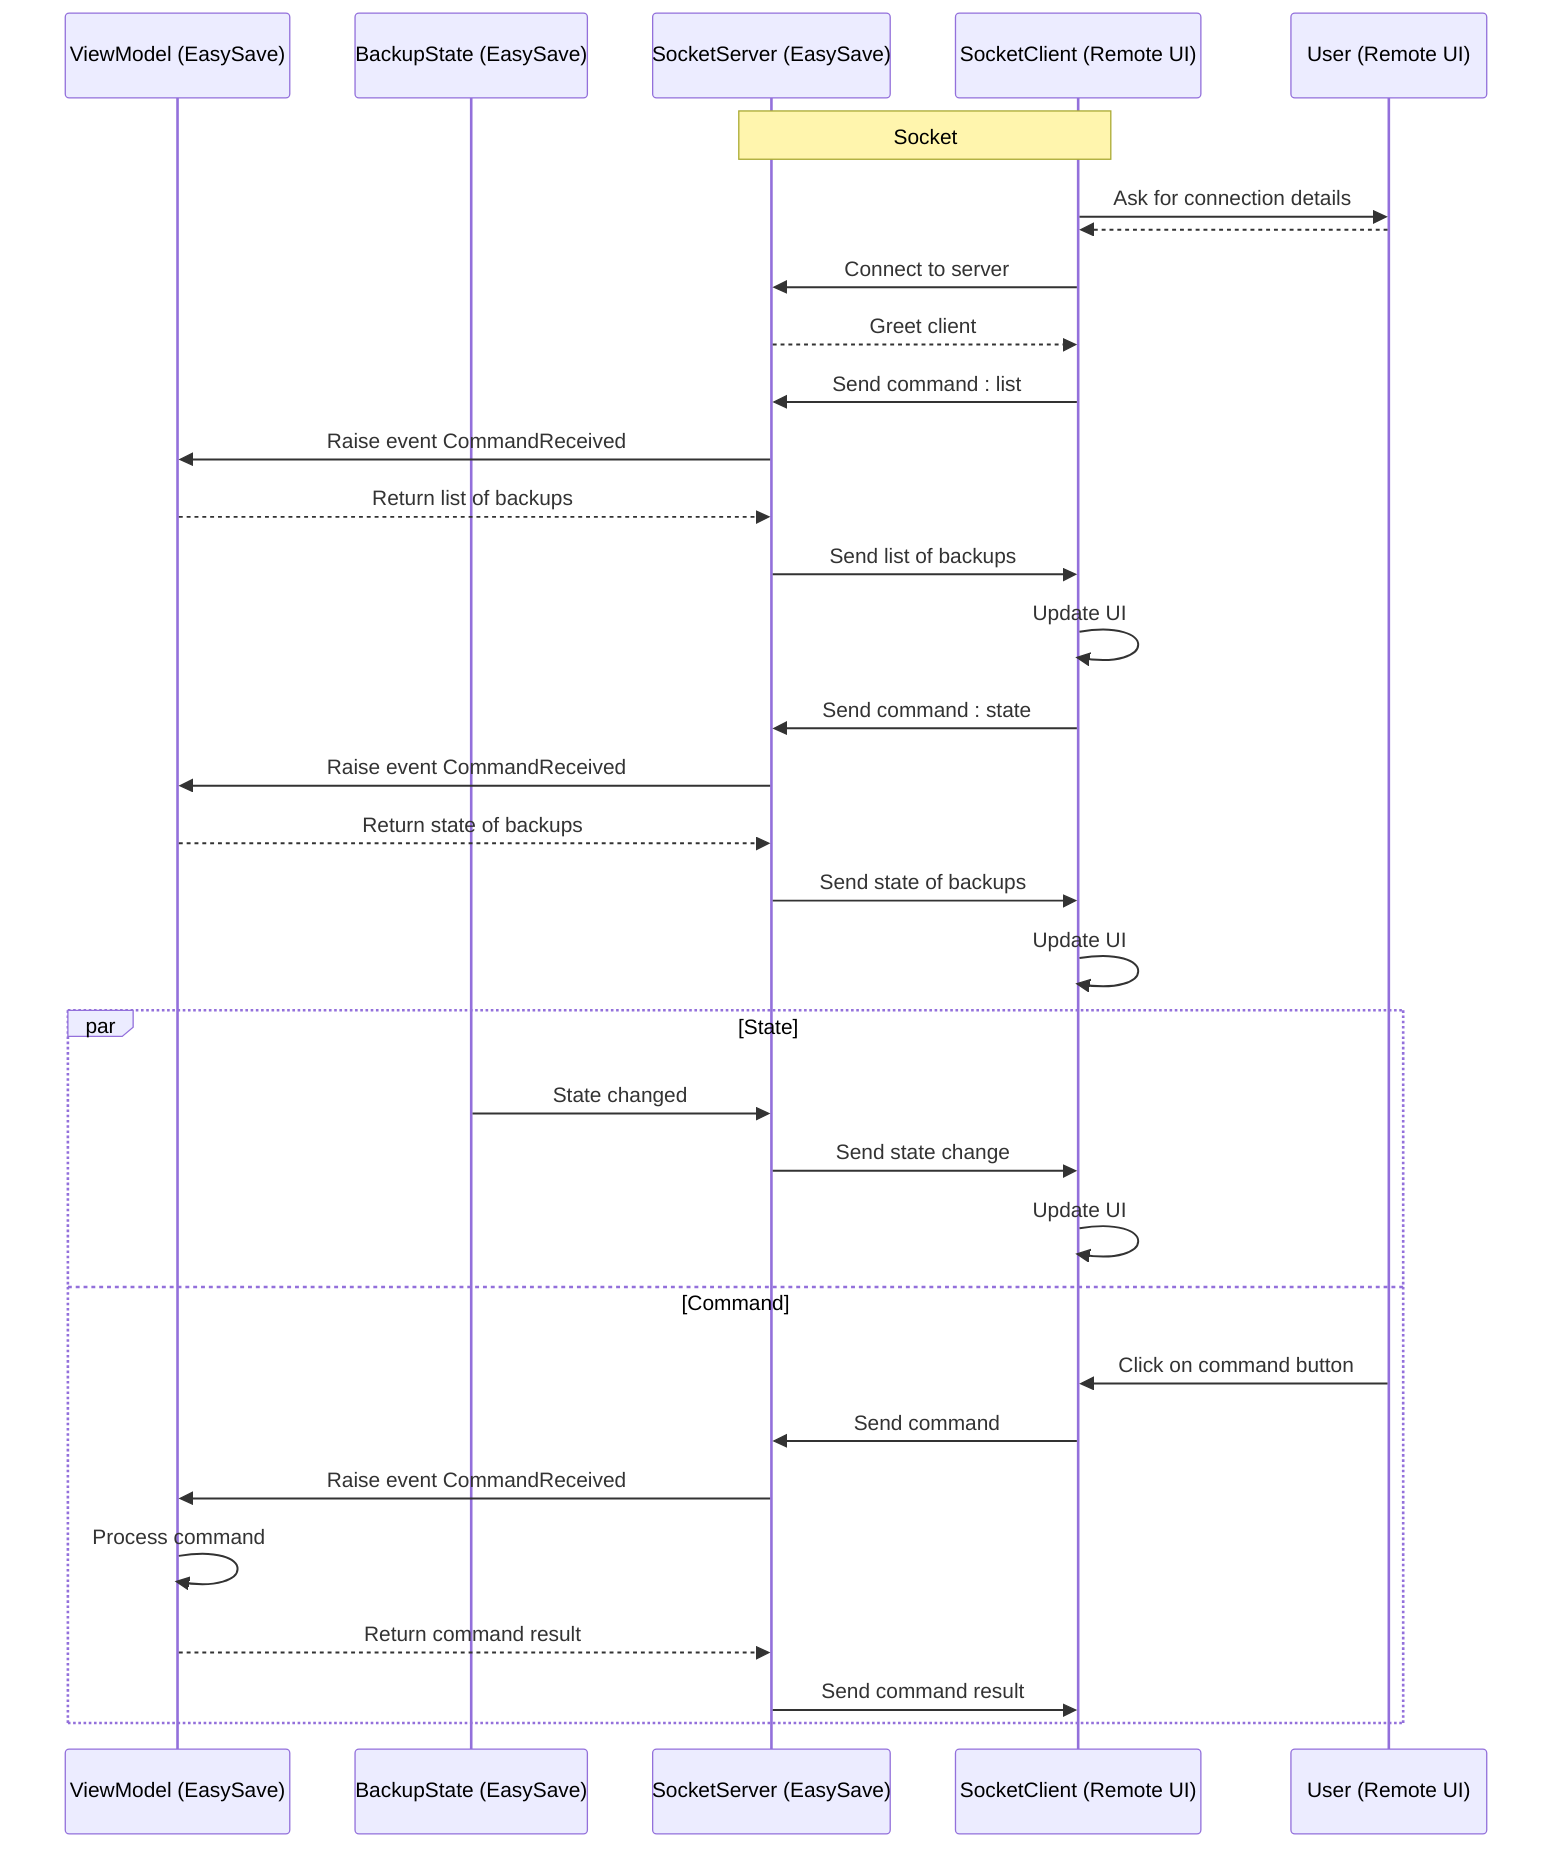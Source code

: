 sequenceDiagram
    participant ViewModel as ViewModel (EasySave)
    participant BackupState as BackupState (EasySave)
    participant SocketServer as SocketServer (EasySave)
    participant SocketClient as SocketClient (Remote UI)
    participant User as User (Remote UI)

    note over SocketClient,SocketServer: Socket

    SocketClient->>User: Ask for connection details
    User-->>SocketClient: 

    SocketClient->>SocketServer: Connect to server
    SocketServer-->>SocketClient: Greet client

    SocketClient->>SocketServer: Send command : list
    SocketServer->>ViewModel: Raise event CommandReceived
    ViewModel-->>SocketServer: Return list of backups
    SocketServer->>SocketClient: Send list of backups
    SocketClient->>SocketClient: Update UI

    SocketClient->>SocketServer: Send command : state
    SocketServer->>ViewModel: Raise event CommandReceived
    ViewModel-->>SocketServer: Return state of backups
    SocketServer->>SocketClient: Send state of backups
    SocketClient->>SocketClient: Update UI

    par State
        BackupState->>SocketServer: State changed
        SocketServer->>SocketClient: Send state change
        SocketClient->>SocketClient: Update UI
    and Command
        User->>SocketClient: Click on command button
        SocketClient->>SocketServer: Send command
        SocketServer->>ViewModel: Raise event CommandReceived
        ViewModel->>ViewModel: Process command
        ViewModel-->>SocketServer: Return command result
        SocketServer->>SocketClient: Send command result
    end